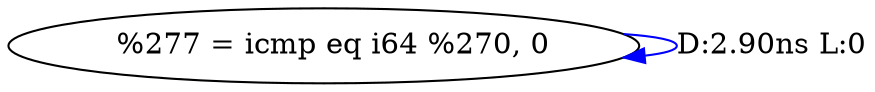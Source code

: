 digraph {
Node0x3cfeaf0[label="  %277 = icmp eq i64 %270, 0"];
Node0x3cfeaf0 -> Node0x3cfeaf0[label="D:2.90ns L:0",color=blue];
}
